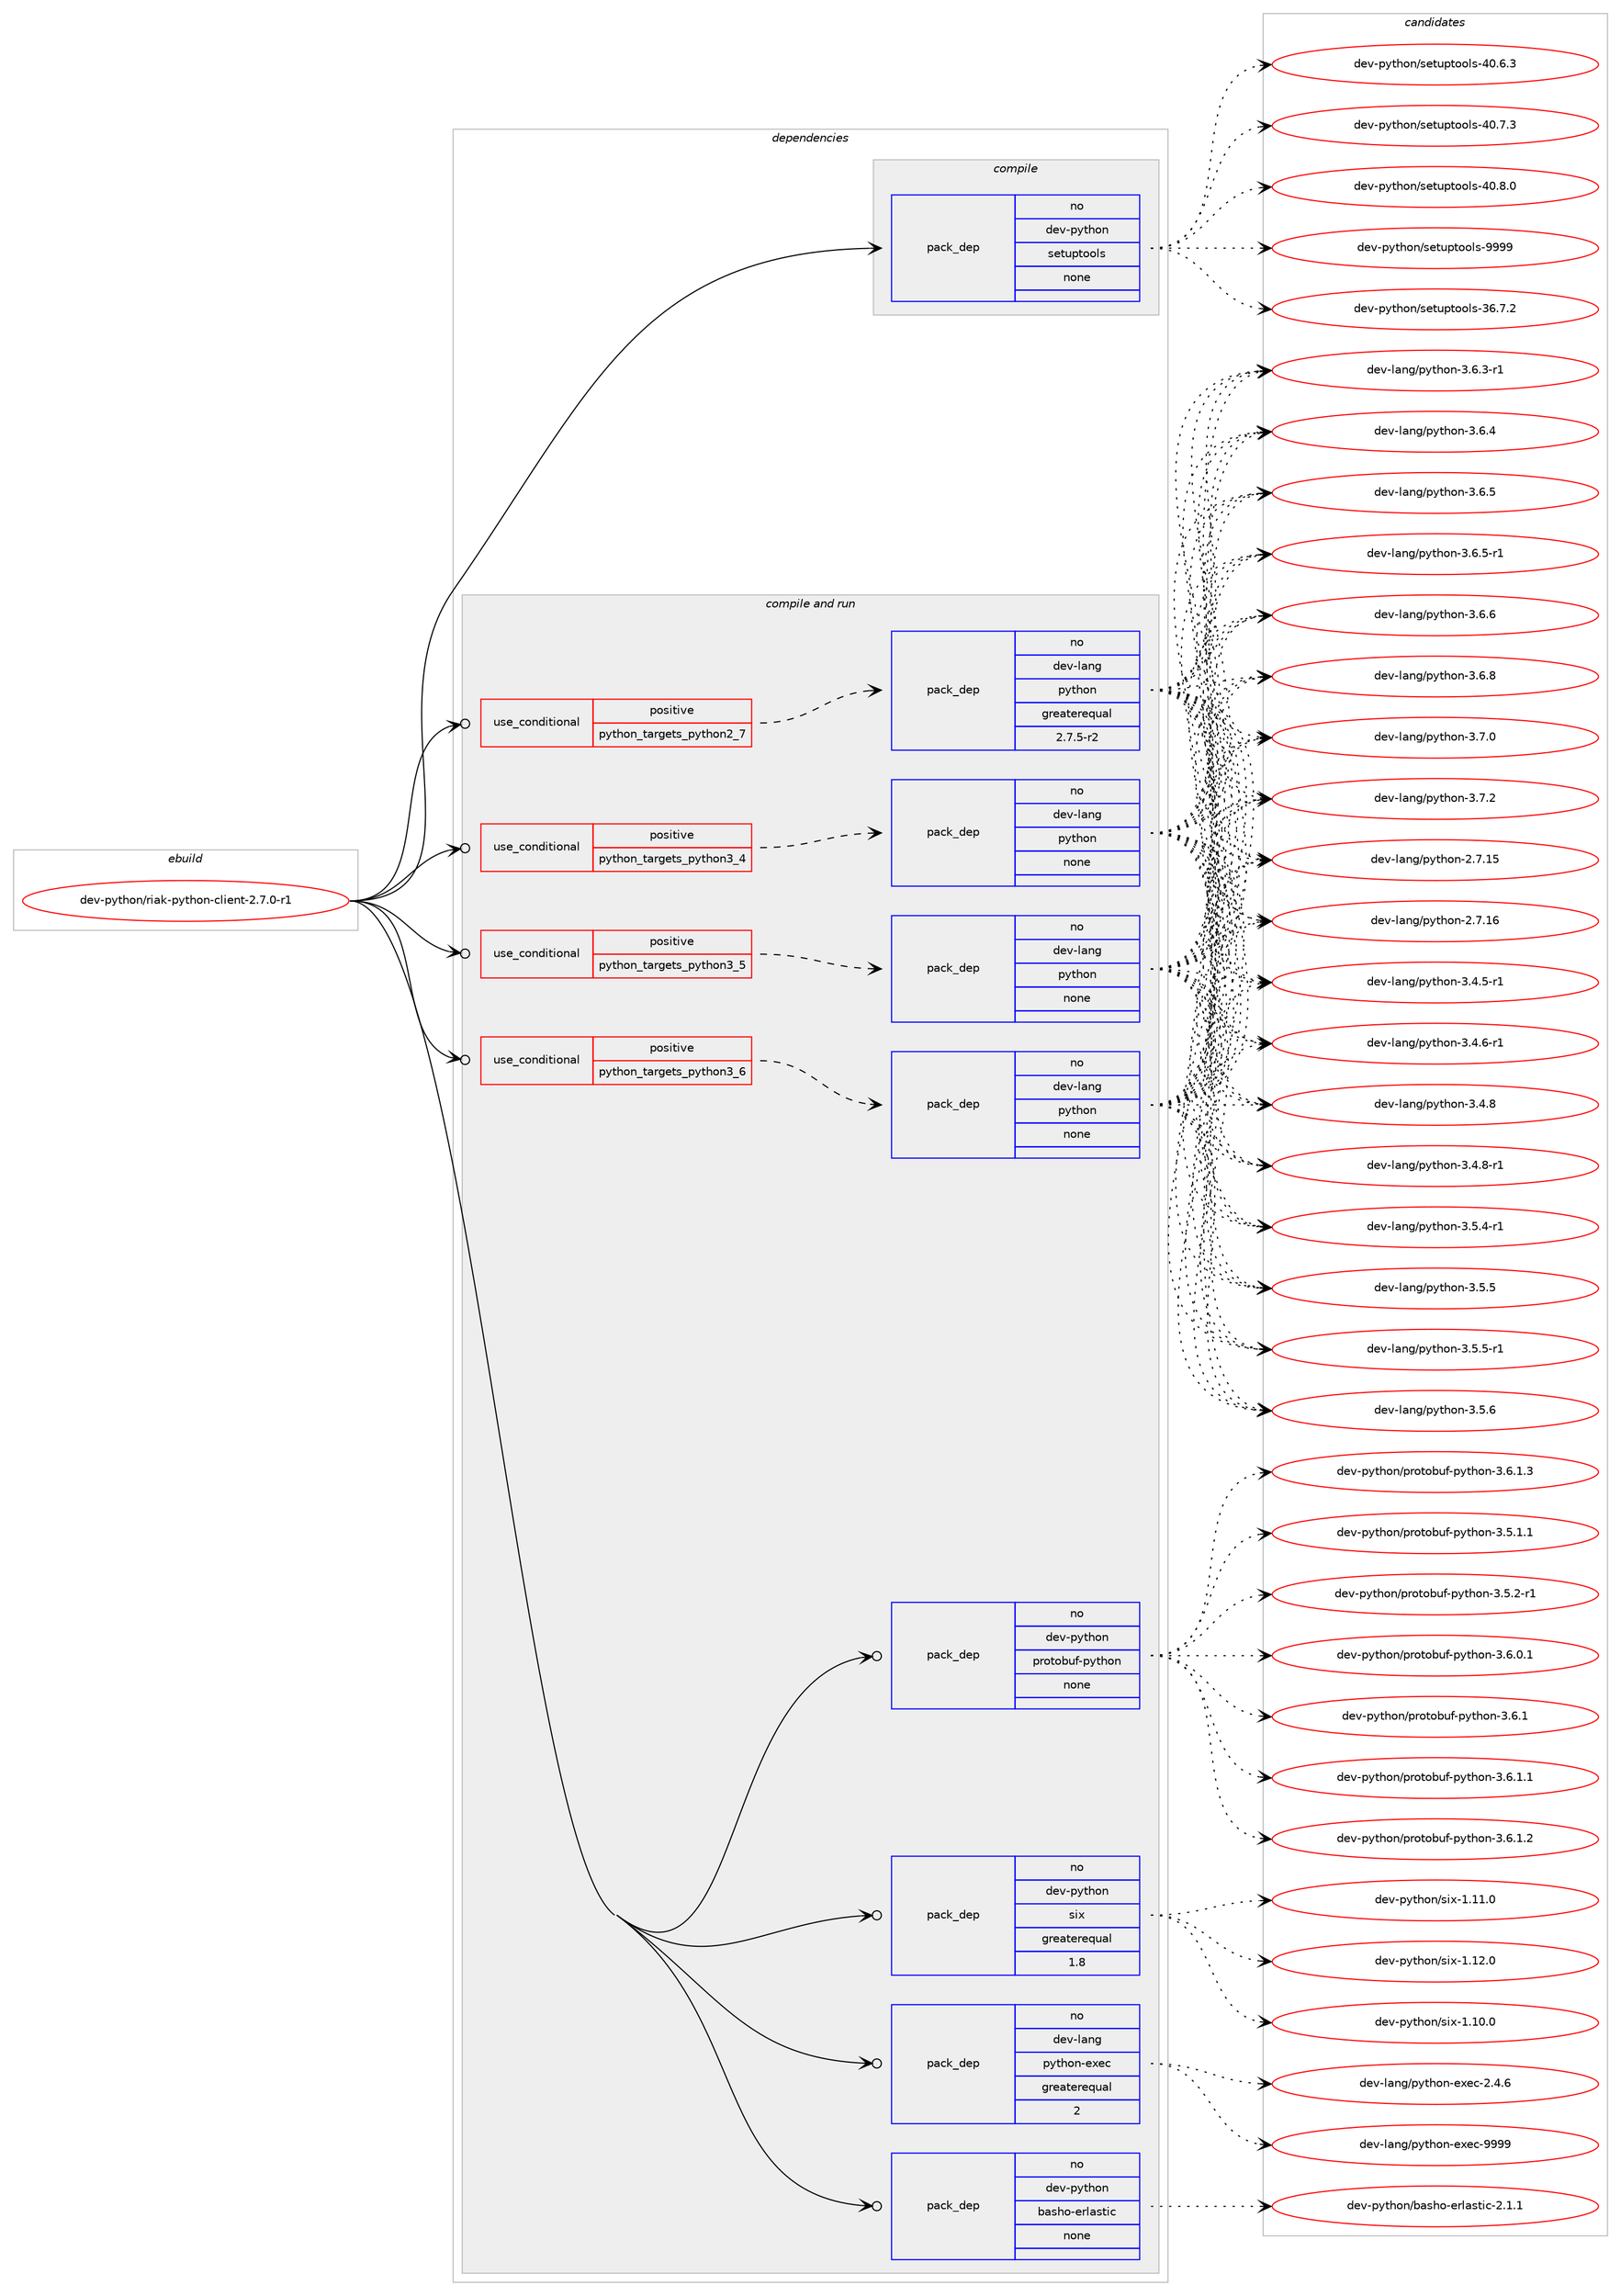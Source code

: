 digraph prolog {

# *************
# Graph options
# *************

newrank=true;
concentrate=true;
compound=true;
graph [rankdir=LR,fontname=Helvetica,fontsize=10,ranksep=1.5];#, ranksep=2.5, nodesep=0.2];
edge  [arrowhead=vee];
node  [fontname=Helvetica,fontsize=10];

# **********
# The ebuild
# **********

subgraph cluster_leftcol {
color=gray;
rank=same;
label=<<i>ebuild</i>>;
id [label="dev-python/riak-python-client-2.7.0-r1", color=red, width=4, href="../dev-python/riak-python-client-2.7.0-r1.svg"];
}

# ****************
# The dependencies
# ****************

subgraph cluster_midcol {
color=gray;
label=<<i>dependencies</i>>;
subgraph cluster_compile {
fillcolor="#eeeeee";
style=filled;
label=<<i>compile</i>>;
subgraph pack1032071 {
dependency1439389 [label=<<TABLE BORDER="0" CELLBORDER="1" CELLSPACING="0" CELLPADDING="4" WIDTH="220"><TR><TD ROWSPAN="6" CELLPADDING="30">pack_dep</TD></TR><TR><TD WIDTH="110">no</TD></TR><TR><TD>dev-python</TD></TR><TR><TD>setuptools</TD></TR><TR><TD>none</TD></TR><TR><TD></TD></TR></TABLE>>, shape=none, color=blue];
}
id:e -> dependency1439389:w [weight=20,style="solid",arrowhead="vee"];
}
subgraph cluster_compileandrun {
fillcolor="#eeeeee";
style=filled;
label=<<i>compile and run</i>>;
subgraph cond383956 {
dependency1439390 [label=<<TABLE BORDER="0" CELLBORDER="1" CELLSPACING="0" CELLPADDING="4"><TR><TD ROWSPAN="3" CELLPADDING="10">use_conditional</TD></TR><TR><TD>positive</TD></TR><TR><TD>python_targets_python2_7</TD></TR></TABLE>>, shape=none, color=red];
subgraph pack1032072 {
dependency1439391 [label=<<TABLE BORDER="0" CELLBORDER="1" CELLSPACING="0" CELLPADDING="4" WIDTH="220"><TR><TD ROWSPAN="6" CELLPADDING="30">pack_dep</TD></TR><TR><TD WIDTH="110">no</TD></TR><TR><TD>dev-lang</TD></TR><TR><TD>python</TD></TR><TR><TD>greaterequal</TD></TR><TR><TD>2.7.5-r2</TD></TR></TABLE>>, shape=none, color=blue];
}
dependency1439390:e -> dependency1439391:w [weight=20,style="dashed",arrowhead="vee"];
}
id:e -> dependency1439390:w [weight=20,style="solid",arrowhead="odotvee"];
subgraph cond383957 {
dependency1439392 [label=<<TABLE BORDER="0" CELLBORDER="1" CELLSPACING="0" CELLPADDING="4"><TR><TD ROWSPAN="3" CELLPADDING="10">use_conditional</TD></TR><TR><TD>positive</TD></TR><TR><TD>python_targets_python3_4</TD></TR></TABLE>>, shape=none, color=red];
subgraph pack1032073 {
dependency1439393 [label=<<TABLE BORDER="0" CELLBORDER="1" CELLSPACING="0" CELLPADDING="4" WIDTH="220"><TR><TD ROWSPAN="6" CELLPADDING="30">pack_dep</TD></TR><TR><TD WIDTH="110">no</TD></TR><TR><TD>dev-lang</TD></TR><TR><TD>python</TD></TR><TR><TD>none</TD></TR><TR><TD></TD></TR></TABLE>>, shape=none, color=blue];
}
dependency1439392:e -> dependency1439393:w [weight=20,style="dashed",arrowhead="vee"];
}
id:e -> dependency1439392:w [weight=20,style="solid",arrowhead="odotvee"];
subgraph cond383958 {
dependency1439394 [label=<<TABLE BORDER="0" CELLBORDER="1" CELLSPACING="0" CELLPADDING="4"><TR><TD ROWSPAN="3" CELLPADDING="10">use_conditional</TD></TR><TR><TD>positive</TD></TR><TR><TD>python_targets_python3_5</TD></TR></TABLE>>, shape=none, color=red];
subgraph pack1032074 {
dependency1439395 [label=<<TABLE BORDER="0" CELLBORDER="1" CELLSPACING="0" CELLPADDING="4" WIDTH="220"><TR><TD ROWSPAN="6" CELLPADDING="30">pack_dep</TD></TR><TR><TD WIDTH="110">no</TD></TR><TR><TD>dev-lang</TD></TR><TR><TD>python</TD></TR><TR><TD>none</TD></TR><TR><TD></TD></TR></TABLE>>, shape=none, color=blue];
}
dependency1439394:e -> dependency1439395:w [weight=20,style="dashed",arrowhead="vee"];
}
id:e -> dependency1439394:w [weight=20,style="solid",arrowhead="odotvee"];
subgraph cond383959 {
dependency1439396 [label=<<TABLE BORDER="0" CELLBORDER="1" CELLSPACING="0" CELLPADDING="4"><TR><TD ROWSPAN="3" CELLPADDING="10">use_conditional</TD></TR><TR><TD>positive</TD></TR><TR><TD>python_targets_python3_6</TD></TR></TABLE>>, shape=none, color=red];
subgraph pack1032075 {
dependency1439397 [label=<<TABLE BORDER="0" CELLBORDER="1" CELLSPACING="0" CELLPADDING="4" WIDTH="220"><TR><TD ROWSPAN="6" CELLPADDING="30">pack_dep</TD></TR><TR><TD WIDTH="110">no</TD></TR><TR><TD>dev-lang</TD></TR><TR><TD>python</TD></TR><TR><TD>none</TD></TR><TR><TD></TD></TR></TABLE>>, shape=none, color=blue];
}
dependency1439396:e -> dependency1439397:w [weight=20,style="dashed",arrowhead="vee"];
}
id:e -> dependency1439396:w [weight=20,style="solid",arrowhead="odotvee"];
subgraph pack1032076 {
dependency1439398 [label=<<TABLE BORDER="0" CELLBORDER="1" CELLSPACING="0" CELLPADDING="4" WIDTH="220"><TR><TD ROWSPAN="6" CELLPADDING="30">pack_dep</TD></TR><TR><TD WIDTH="110">no</TD></TR><TR><TD>dev-lang</TD></TR><TR><TD>python-exec</TD></TR><TR><TD>greaterequal</TD></TR><TR><TD>2</TD></TR></TABLE>>, shape=none, color=blue];
}
id:e -> dependency1439398:w [weight=20,style="solid",arrowhead="odotvee"];
subgraph pack1032077 {
dependency1439399 [label=<<TABLE BORDER="0" CELLBORDER="1" CELLSPACING="0" CELLPADDING="4" WIDTH="220"><TR><TD ROWSPAN="6" CELLPADDING="30">pack_dep</TD></TR><TR><TD WIDTH="110">no</TD></TR><TR><TD>dev-python</TD></TR><TR><TD>basho-erlastic</TD></TR><TR><TD>none</TD></TR><TR><TD></TD></TR></TABLE>>, shape=none, color=blue];
}
id:e -> dependency1439399:w [weight=20,style="solid",arrowhead="odotvee"];
subgraph pack1032078 {
dependency1439400 [label=<<TABLE BORDER="0" CELLBORDER="1" CELLSPACING="0" CELLPADDING="4" WIDTH="220"><TR><TD ROWSPAN="6" CELLPADDING="30">pack_dep</TD></TR><TR><TD WIDTH="110">no</TD></TR><TR><TD>dev-python</TD></TR><TR><TD>protobuf-python</TD></TR><TR><TD>none</TD></TR><TR><TD></TD></TR></TABLE>>, shape=none, color=blue];
}
id:e -> dependency1439400:w [weight=20,style="solid",arrowhead="odotvee"];
subgraph pack1032079 {
dependency1439401 [label=<<TABLE BORDER="0" CELLBORDER="1" CELLSPACING="0" CELLPADDING="4" WIDTH="220"><TR><TD ROWSPAN="6" CELLPADDING="30">pack_dep</TD></TR><TR><TD WIDTH="110">no</TD></TR><TR><TD>dev-python</TD></TR><TR><TD>six</TD></TR><TR><TD>greaterequal</TD></TR><TR><TD>1.8</TD></TR></TABLE>>, shape=none, color=blue];
}
id:e -> dependency1439401:w [weight=20,style="solid",arrowhead="odotvee"];
}
subgraph cluster_run {
fillcolor="#eeeeee";
style=filled;
label=<<i>run</i>>;
}
}

# **************
# The candidates
# **************

subgraph cluster_choices {
rank=same;
color=gray;
label=<<i>candidates</i>>;

subgraph choice1032071 {
color=black;
nodesep=1;
choice100101118451121211161041111104711510111611711211611111110811545515446554650 [label="dev-python/setuptools-36.7.2", color=red, width=4,href="../dev-python/setuptools-36.7.2.svg"];
choice100101118451121211161041111104711510111611711211611111110811545524846544651 [label="dev-python/setuptools-40.6.3", color=red, width=4,href="../dev-python/setuptools-40.6.3.svg"];
choice100101118451121211161041111104711510111611711211611111110811545524846554651 [label="dev-python/setuptools-40.7.3", color=red, width=4,href="../dev-python/setuptools-40.7.3.svg"];
choice100101118451121211161041111104711510111611711211611111110811545524846564648 [label="dev-python/setuptools-40.8.0", color=red, width=4,href="../dev-python/setuptools-40.8.0.svg"];
choice10010111845112121116104111110471151011161171121161111111081154557575757 [label="dev-python/setuptools-9999", color=red, width=4,href="../dev-python/setuptools-9999.svg"];
dependency1439389:e -> choice100101118451121211161041111104711510111611711211611111110811545515446554650:w [style=dotted,weight="100"];
dependency1439389:e -> choice100101118451121211161041111104711510111611711211611111110811545524846544651:w [style=dotted,weight="100"];
dependency1439389:e -> choice100101118451121211161041111104711510111611711211611111110811545524846554651:w [style=dotted,weight="100"];
dependency1439389:e -> choice100101118451121211161041111104711510111611711211611111110811545524846564648:w [style=dotted,weight="100"];
dependency1439389:e -> choice10010111845112121116104111110471151011161171121161111111081154557575757:w [style=dotted,weight="100"];
}
subgraph choice1032072 {
color=black;
nodesep=1;
choice10010111845108971101034711212111610411111045504655464953 [label="dev-lang/python-2.7.15", color=red, width=4,href="../dev-lang/python-2.7.15.svg"];
choice10010111845108971101034711212111610411111045504655464954 [label="dev-lang/python-2.7.16", color=red, width=4,href="../dev-lang/python-2.7.16.svg"];
choice1001011184510897110103471121211161041111104551465246534511449 [label="dev-lang/python-3.4.5-r1", color=red, width=4,href="../dev-lang/python-3.4.5-r1.svg"];
choice1001011184510897110103471121211161041111104551465246544511449 [label="dev-lang/python-3.4.6-r1", color=red, width=4,href="../dev-lang/python-3.4.6-r1.svg"];
choice100101118451089711010347112121116104111110455146524656 [label="dev-lang/python-3.4.8", color=red, width=4,href="../dev-lang/python-3.4.8.svg"];
choice1001011184510897110103471121211161041111104551465246564511449 [label="dev-lang/python-3.4.8-r1", color=red, width=4,href="../dev-lang/python-3.4.8-r1.svg"];
choice1001011184510897110103471121211161041111104551465346524511449 [label="dev-lang/python-3.5.4-r1", color=red, width=4,href="../dev-lang/python-3.5.4-r1.svg"];
choice100101118451089711010347112121116104111110455146534653 [label="dev-lang/python-3.5.5", color=red, width=4,href="../dev-lang/python-3.5.5.svg"];
choice1001011184510897110103471121211161041111104551465346534511449 [label="dev-lang/python-3.5.5-r1", color=red, width=4,href="../dev-lang/python-3.5.5-r1.svg"];
choice100101118451089711010347112121116104111110455146534654 [label="dev-lang/python-3.5.6", color=red, width=4,href="../dev-lang/python-3.5.6.svg"];
choice1001011184510897110103471121211161041111104551465446514511449 [label="dev-lang/python-3.6.3-r1", color=red, width=4,href="../dev-lang/python-3.6.3-r1.svg"];
choice100101118451089711010347112121116104111110455146544652 [label="dev-lang/python-3.6.4", color=red, width=4,href="../dev-lang/python-3.6.4.svg"];
choice100101118451089711010347112121116104111110455146544653 [label="dev-lang/python-3.6.5", color=red, width=4,href="../dev-lang/python-3.6.5.svg"];
choice1001011184510897110103471121211161041111104551465446534511449 [label="dev-lang/python-3.6.5-r1", color=red, width=4,href="../dev-lang/python-3.6.5-r1.svg"];
choice100101118451089711010347112121116104111110455146544654 [label="dev-lang/python-3.6.6", color=red, width=4,href="../dev-lang/python-3.6.6.svg"];
choice100101118451089711010347112121116104111110455146544656 [label="dev-lang/python-3.6.8", color=red, width=4,href="../dev-lang/python-3.6.8.svg"];
choice100101118451089711010347112121116104111110455146554648 [label="dev-lang/python-3.7.0", color=red, width=4,href="../dev-lang/python-3.7.0.svg"];
choice100101118451089711010347112121116104111110455146554650 [label="dev-lang/python-3.7.2", color=red, width=4,href="../dev-lang/python-3.7.2.svg"];
dependency1439391:e -> choice10010111845108971101034711212111610411111045504655464953:w [style=dotted,weight="100"];
dependency1439391:e -> choice10010111845108971101034711212111610411111045504655464954:w [style=dotted,weight="100"];
dependency1439391:e -> choice1001011184510897110103471121211161041111104551465246534511449:w [style=dotted,weight="100"];
dependency1439391:e -> choice1001011184510897110103471121211161041111104551465246544511449:w [style=dotted,weight="100"];
dependency1439391:e -> choice100101118451089711010347112121116104111110455146524656:w [style=dotted,weight="100"];
dependency1439391:e -> choice1001011184510897110103471121211161041111104551465246564511449:w [style=dotted,weight="100"];
dependency1439391:e -> choice1001011184510897110103471121211161041111104551465346524511449:w [style=dotted,weight="100"];
dependency1439391:e -> choice100101118451089711010347112121116104111110455146534653:w [style=dotted,weight="100"];
dependency1439391:e -> choice1001011184510897110103471121211161041111104551465346534511449:w [style=dotted,weight="100"];
dependency1439391:e -> choice100101118451089711010347112121116104111110455146534654:w [style=dotted,weight="100"];
dependency1439391:e -> choice1001011184510897110103471121211161041111104551465446514511449:w [style=dotted,weight="100"];
dependency1439391:e -> choice100101118451089711010347112121116104111110455146544652:w [style=dotted,weight="100"];
dependency1439391:e -> choice100101118451089711010347112121116104111110455146544653:w [style=dotted,weight="100"];
dependency1439391:e -> choice1001011184510897110103471121211161041111104551465446534511449:w [style=dotted,weight="100"];
dependency1439391:e -> choice100101118451089711010347112121116104111110455146544654:w [style=dotted,weight="100"];
dependency1439391:e -> choice100101118451089711010347112121116104111110455146544656:w [style=dotted,weight="100"];
dependency1439391:e -> choice100101118451089711010347112121116104111110455146554648:w [style=dotted,weight="100"];
dependency1439391:e -> choice100101118451089711010347112121116104111110455146554650:w [style=dotted,weight="100"];
}
subgraph choice1032073 {
color=black;
nodesep=1;
choice10010111845108971101034711212111610411111045504655464953 [label="dev-lang/python-2.7.15", color=red, width=4,href="../dev-lang/python-2.7.15.svg"];
choice10010111845108971101034711212111610411111045504655464954 [label="dev-lang/python-2.7.16", color=red, width=4,href="../dev-lang/python-2.7.16.svg"];
choice1001011184510897110103471121211161041111104551465246534511449 [label="dev-lang/python-3.4.5-r1", color=red, width=4,href="../dev-lang/python-3.4.5-r1.svg"];
choice1001011184510897110103471121211161041111104551465246544511449 [label="dev-lang/python-3.4.6-r1", color=red, width=4,href="../dev-lang/python-3.4.6-r1.svg"];
choice100101118451089711010347112121116104111110455146524656 [label="dev-lang/python-3.4.8", color=red, width=4,href="../dev-lang/python-3.4.8.svg"];
choice1001011184510897110103471121211161041111104551465246564511449 [label="dev-lang/python-3.4.8-r1", color=red, width=4,href="../dev-lang/python-3.4.8-r1.svg"];
choice1001011184510897110103471121211161041111104551465346524511449 [label="dev-lang/python-3.5.4-r1", color=red, width=4,href="../dev-lang/python-3.5.4-r1.svg"];
choice100101118451089711010347112121116104111110455146534653 [label="dev-lang/python-3.5.5", color=red, width=4,href="../dev-lang/python-3.5.5.svg"];
choice1001011184510897110103471121211161041111104551465346534511449 [label="dev-lang/python-3.5.5-r1", color=red, width=4,href="../dev-lang/python-3.5.5-r1.svg"];
choice100101118451089711010347112121116104111110455146534654 [label="dev-lang/python-3.5.6", color=red, width=4,href="../dev-lang/python-3.5.6.svg"];
choice1001011184510897110103471121211161041111104551465446514511449 [label="dev-lang/python-3.6.3-r1", color=red, width=4,href="../dev-lang/python-3.6.3-r1.svg"];
choice100101118451089711010347112121116104111110455146544652 [label="dev-lang/python-3.6.4", color=red, width=4,href="../dev-lang/python-3.6.4.svg"];
choice100101118451089711010347112121116104111110455146544653 [label="dev-lang/python-3.6.5", color=red, width=4,href="../dev-lang/python-3.6.5.svg"];
choice1001011184510897110103471121211161041111104551465446534511449 [label="dev-lang/python-3.6.5-r1", color=red, width=4,href="../dev-lang/python-3.6.5-r1.svg"];
choice100101118451089711010347112121116104111110455146544654 [label="dev-lang/python-3.6.6", color=red, width=4,href="../dev-lang/python-3.6.6.svg"];
choice100101118451089711010347112121116104111110455146544656 [label="dev-lang/python-3.6.8", color=red, width=4,href="../dev-lang/python-3.6.8.svg"];
choice100101118451089711010347112121116104111110455146554648 [label="dev-lang/python-3.7.0", color=red, width=4,href="../dev-lang/python-3.7.0.svg"];
choice100101118451089711010347112121116104111110455146554650 [label="dev-lang/python-3.7.2", color=red, width=4,href="../dev-lang/python-3.7.2.svg"];
dependency1439393:e -> choice10010111845108971101034711212111610411111045504655464953:w [style=dotted,weight="100"];
dependency1439393:e -> choice10010111845108971101034711212111610411111045504655464954:w [style=dotted,weight="100"];
dependency1439393:e -> choice1001011184510897110103471121211161041111104551465246534511449:w [style=dotted,weight="100"];
dependency1439393:e -> choice1001011184510897110103471121211161041111104551465246544511449:w [style=dotted,weight="100"];
dependency1439393:e -> choice100101118451089711010347112121116104111110455146524656:w [style=dotted,weight="100"];
dependency1439393:e -> choice1001011184510897110103471121211161041111104551465246564511449:w [style=dotted,weight="100"];
dependency1439393:e -> choice1001011184510897110103471121211161041111104551465346524511449:w [style=dotted,weight="100"];
dependency1439393:e -> choice100101118451089711010347112121116104111110455146534653:w [style=dotted,weight="100"];
dependency1439393:e -> choice1001011184510897110103471121211161041111104551465346534511449:w [style=dotted,weight="100"];
dependency1439393:e -> choice100101118451089711010347112121116104111110455146534654:w [style=dotted,weight="100"];
dependency1439393:e -> choice1001011184510897110103471121211161041111104551465446514511449:w [style=dotted,weight="100"];
dependency1439393:e -> choice100101118451089711010347112121116104111110455146544652:w [style=dotted,weight="100"];
dependency1439393:e -> choice100101118451089711010347112121116104111110455146544653:w [style=dotted,weight="100"];
dependency1439393:e -> choice1001011184510897110103471121211161041111104551465446534511449:w [style=dotted,weight="100"];
dependency1439393:e -> choice100101118451089711010347112121116104111110455146544654:w [style=dotted,weight="100"];
dependency1439393:e -> choice100101118451089711010347112121116104111110455146544656:w [style=dotted,weight="100"];
dependency1439393:e -> choice100101118451089711010347112121116104111110455146554648:w [style=dotted,weight="100"];
dependency1439393:e -> choice100101118451089711010347112121116104111110455146554650:w [style=dotted,weight="100"];
}
subgraph choice1032074 {
color=black;
nodesep=1;
choice10010111845108971101034711212111610411111045504655464953 [label="dev-lang/python-2.7.15", color=red, width=4,href="../dev-lang/python-2.7.15.svg"];
choice10010111845108971101034711212111610411111045504655464954 [label="dev-lang/python-2.7.16", color=red, width=4,href="../dev-lang/python-2.7.16.svg"];
choice1001011184510897110103471121211161041111104551465246534511449 [label="dev-lang/python-3.4.5-r1", color=red, width=4,href="../dev-lang/python-3.4.5-r1.svg"];
choice1001011184510897110103471121211161041111104551465246544511449 [label="dev-lang/python-3.4.6-r1", color=red, width=4,href="../dev-lang/python-3.4.6-r1.svg"];
choice100101118451089711010347112121116104111110455146524656 [label="dev-lang/python-3.4.8", color=red, width=4,href="../dev-lang/python-3.4.8.svg"];
choice1001011184510897110103471121211161041111104551465246564511449 [label="dev-lang/python-3.4.8-r1", color=red, width=4,href="../dev-lang/python-3.4.8-r1.svg"];
choice1001011184510897110103471121211161041111104551465346524511449 [label="dev-lang/python-3.5.4-r1", color=red, width=4,href="../dev-lang/python-3.5.4-r1.svg"];
choice100101118451089711010347112121116104111110455146534653 [label="dev-lang/python-3.5.5", color=red, width=4,href="../dev-lang/python-3.5.5.svg"];
choice1001011184510897110103471121211161041111104551465346534511449 [label="dev-lang/python-3.5.5-r1", color=red, width=4,href="../dev-lang/python-3.5.5-r1.svg"];
choice100101118451089711010347112121116104111110455146534654 [label="dev-lang/python-3.5.6", color=red, width=4,href="../dev-lang/python-3.5.6.svg"];
choice1001011184510897110103471121211161041111104551465446514511449 [label="dev-lang/python-3.6.3-r1", color=red, width=4,href="../dev-lang/python-3.6.3-r1.svg"];
choice100101118451089711010347112121116104111110455146544652 [label="dev-lang/python-3.6.4", color=red, width=4,href="../dev-lang/python-3.6.4.svg"];
choice100101118451089711010347112121116104111110455146544653 [label="dev-lang/python-3.6.5", color=red, width=4,href="../dev-lang/python-3.6.5.svg"];
choice1001011184510897110103471121211161041111104551465446534511449 [label="dev-lang/python-3.6.5-r1", color=red, width=4,href="../dev-lang/python-3.6.5-r1.svg"];
choice100101118451089711010347112121116104111110455146544654 [label="dev-lang/python-3.6.6", color=red, width=4,href="../dev-lang/python-3.6.6.svg"];
choice100101118451089711010347112121116104111110455146544656 [label="dev-lang/python-3.6.8", color=red, width=4,href="../dev-lang/python-3.6.8.svg"];
choice100101118451089711010347112121116104111110455146554648 [label="dev-lang/python-3.7.0", color=red, width=4,href="../dev-lang/python-3.7.0.svg"];
choice100101118451089711010347112121116104111110455146554650 [label="dev-lang/python-3.7.2", color=red, width=4,href="../dev-lang/python-3.7.2.svg"];
dependency1439395:e -> choice10010111845108971101034711212111610411111045504655464953:w [style=dotted,weight="100"];
dependency1439395:e -> choice10010111845108971101034711212111610411111045504655464954:w [style=dotted,weight="100"];
dependency1439395:e -> choice1001011184510897110103471121211161041111104551465246534511449:w [style=dotted,weight="100"];
dependency1439395:e -> choice1001011184510897110103471121211161041111104551465246544511449:w [style=dotted,weight="100"];
dependency1439395:e -> choice100101118451089711010347112121116104111110455146524656:w [style=dotted,weight="100"];
dependency1439395:e -> choice1001011184510897110103471121211161041111104551465246564511449:w [style=dotted,weight="100"];
dependency1439395:e -> choice1001011184510897110103471121211161041111104551465346524511449:w [style=dotted,weight="100"];
dependency1439395:e -> choice100101118451089711010347112121116104111110455146534653:w [style=dotted,weight="100"];
dependency1439395:e -> choice1001011184510897110103471121211161041111104551465346534511449:w [style=dotted,weight="100"];
dependency1439395:e -> choice100101118451089711010347112121116104111110455146534654:w [style=dotted,weight="100"];
dependency1439395:e -> choice1001011184510897110103471121211161041111104551465446514511449:w [style=dotted,weight="100"];
dependency1439395:e -> choice100101118451089711010347112121116104111110455146544652:w [style=dotted,weight="100"];
dependency1439395:e -> choice100101118451089711010347112121116104111110455146544653:w [style=dotted,weight="100"];
dependency1439395:e -> choice1001011184510897110103471121211161041111104551465446534511449:w [style=dotted,weight="100"];
dependency1439395:e -> choice100101118451089711010347112121116104111110455146544654:w [style=dotted,weight="100"];
dependency1439395:e -> choice100101118451089711010347112121116104111110455146544656:w [style=dotted,weight="100"];
dependency1439395:e -> choice100101118451089711010347112121116104111110455146554648:w [style=dotted,weight="100"];
dependency1439395:e -> choice100101118451089711010347112121116104111110455146554650:w [style=dotted,weight="100"];
}
subgraph choice1032075 {
color=black;
nodesep=1;
choice10010111845108971101034711212111610411111045504655464953 [label="dev-lang/python-2.7.15", color=red, width=4,href="../dev-lang/python-2.7.15.svg"];
choice10010111845108971101034711212111610411111045504655464954 [label="dev-lang/python-2.7.16", color=red, width=4,href="../dev-lang/python-2.7.16.svg"];
choice1001011184510897110103471121211161041111104551465246534511449 [label="dev-lang/python-3.4.5-r1", color=red, width=4,href="../dev-lang/python-3.4.5-r1.svg"];
choice1001011184510897110103471121211161041111104551465246544511449 [label="dev-lang/python-3.4.6-r1", color=red, width=4,href="../dev-lang/python-3.4.6-r1.svg"];
choice100101118451089711010347112121116104111110455146524656 [label="dev-lang/python-3.4.8", color=red, width=4,href="../dev-lang/python-3.4.8.svg"];
choice1001011184510897110103471121211161041111104551465246564511449 [label="dev-lang/python-3.4.8-r1", color=red, width=4,href="../dev-lang/python-3.4.8-r1.svg"];
choice1001011184510897110103471121211161041111104551465346524511449 [label="dev-lang/python-3.5.4-r1", color=red, width=4,href="../dev-lang/python-3.5.4-r1.svg"];
choice100101118451089711010347112121116104111110455146534653 [label="dev-lang/python-3.5.5", color=red, width=4,href="../dev-lang/python-3.5.5.svg"];
choice1001011184510897110103471121211161041111104551465346534511449 [label="dev-lang/python-3.5.5-r1", color=red, width=4,href="../dev-lang/python-3.5.5-r1.svg"];
choice100101118451089711010347112121116104111110455146534654 [label="dev-lang/python-3.5.6", color=red, width=4,href="../dev-lang/python-3.5.6.svg"];
choice1001011184510897110103471121211161041111104551465446514511449 [label="dev-lang/python-3.6.3-r1", color=red, width=4,href="../dev-lang/python-3.6.3-r1.svg"];
choice100101118451089711010347112121116104111110455146544652 [label="dev-lang/python-3.6.4", color=red, width=4,href="../dev-lang/python-3.6.4.svg"];
choice100101118451089711010347112121116104111110455146544653 [label="dev-lang/python-3.6.5", color=red, width=4,href="../dev-lang/python-3.6.5.svg"];
choice1001011184510897110103471121211161041111104551465446534511449 [label="dev-lang/python-3.6.5-r1", color=red, width=4,href="../dev-lang/python-3.6.5-r1.svg"];
choice100101118451089711010347112121116104111110455146544654 [label="dev-lang/python-3.6.6", color=red, width=4,href="../dev-lang/python-3.6.6.svg"];
choice100101118451089711010347112121116104111110455146544656 [label="dev-lang/python-3.6.8", color=red, width=4,href="../dev-lang/python-3.6.8.svg"];
choice100101118451089711010347112121116104111110455146554648 [label="dev-lang/python-3.7.0", color=red, width=4,href="../dev-lang/python-3.7.0.svg"];
choice100101118451089711010347112121116104111110455146554650 [label="dev-lang/python-3.7.2", color=red, width=4,href="../dev-lang/python-3.7.2.svg"];
dependency1439397:e -> choice10010111845108971101034711212111610411111045504655464953:w [style=dotted,weight="100"];
dependency1439397:e -> choice10010111845108971101034711212111610411111045504655464954:w [style=dotted,weight="100"];
dependency1439397:e -> choice1001011184510897110103471121211161041111104551465246534511449:w [style=dotted,weight="100"];
dependency1439397:e -> choice1001011184510897110103471121211161041111104551465246544511449:w [style=dotted,weight="100"];
dependency1439397:e -> choice100101118451089711010347112121116104111110455146524656:w [style=dotted,weight="100"];
dependency1439397:e -> choice1001011184510897110103471121211161041111104551465246564511449:w [style=dotted,weight="100"];
dependency1439397:e -> choice1001011184510897110103471121211161041111104551465346524511449:w [style=dotted,weight="100"];
dependency1439397:e -> choice100101118451089711010347112121116104111110455146534653:w [style=dotted,weight="100"];
dependency1439397:e -> choice1001011184510897110103471121211161041111104551465346534511449:w [style=dotted,weight="100"];
dependency1439397:e -> choice100101118451089711010347112121116104111110455146534654:w [style=dotted,weight="100"];
dependency1439397:e -> choice1001011184510897110103471121211161041111104551465446514511449:w [style=dotted,weight="100"];
dependency1439397:e -> choice100101118451089711010347112121116104111110455146544652:w [style=dotted,weight="100"];
dependency1439397:e -> choice100101118451089711010347112121116104111110455146544653:w [style=dotted,weight="100"];
dependency1439397:e -> choice1001011184510897110103471121211161041111104551465446534511449:w [style=dotted,weight="100"];
dependency1439397:e -> choice100101118451089711010347112121116104111110455146544654:w [style=dotted,weight="100"];
dependency1439397:e -> choice100101118451089711010347112121116104111110455146544656:w [style=dotted,weight="100"];
dependency1439397:e -> choice100101118451089711010347112121116104111110455146554648:w [style=dotted,weight="100"];
dependency1439397:e -> choice100101118451089711010347112121116104111110455146554650:w [style=dotted,weight="100"];
}
subgraph choice1032076 {
color=black;
nodesep=1;
choice1001011184510897110103471121211161041111104510112010199455046524654 [label="dev-lang/python-exec-2.4.6", color=red, width=4,href="../dev-lang/python-exec-2.4.6.svg"];
choice10010111845108971101034711212111610411111045101120101994557575757 [label="dev-lang/python-exec-9999", color=red, width=4,href="../dev-lang/python-exec-9999.svg"];
dependency1439398:e -> choice1001011184510897110103471121211161041111104510112010199455046524654:w [style=dotted,weight="100"];
dependency1439398:e -> choice10010111845108971101034711212111610411111045101120101994557575757:w [style=dotted,weight="100"];
}
subgraph choice1032077 {
color=black;
nodesep=1;
choice10010111845112121116104111110479897115104111451011141089711511610599455046494649 [label="dev-python/basho-erlastic-2.1.1", color=red, width=4,href="../dev-python/basho-erlastic-2.1.1.svg"];
dependency1439399:e -> choice10010111845112121116104111110479897115104111451011141089711511610599455046494649:w [style=dotted,weight="100"];
}
subgraph choice1032078 {
color=black;
nodesep=1;
choice100101118451121211161041111104711211411111611198117102451121211161041111104551465346494649 [label="dev-python/protobuf-python-3.5.1.1", color=red, width=4,href="../dev-python/protobuf-python-3.5.1.1.svg"];
choice100101118451121211161041111104711211411111611198117102451121211161041111104551465346504511449 [label="dev-python/protobuf-python-3.5.2-r1", color=red, width=4,href="../dev-python/protobuf-python-3.5.2-r1.svg"];
choice100101118451121211161041111104711211411111611198117102451121211161041111104551465446484649 [label="dev-python/protobuf-python-3.6.0.1", color=red, width=4,href="../dev-python/protobuf-python-3.6.0.1.svg"];
choice10010111845112121116104111110471121141111161119811710245112121116104111110455146544649 [label="dev-python/protobuf-python-3.6.1", color=red, width=4,href="../dev-python/protobuf-python-3.6.1.svg"];
choice100101118451121211161041111104711211411111611198117102451121211161041111104551465446494649 [label="dev-python/protobuf-python-3.6.1.1", color=red, width=4,href="../dev-python/protobuf-python-3.6.1.1.svg"];
choice100101118451121211161041111104711211411111611198117102451121211161041111104551465446494650 [label="dev-python/protobuf-python-3.6.1.2", color=red, width=4,href="../dev-python/protobuf-python-3.6.1.2.svg"];
choice100101118451121211161041111104711211411111611198117102451121211161041111104551465446494651 [label="dev-python/protobuf-python-3.6.1.3", color=red, width=4,href="../dev-python/protobuf-python-3.6.1.3.svg"];
dependency1439400:e -> choice100101118451121211161041111104711211411111611198117102451121211161041111104551465346494649:w [style=dotted,weight="100"];
dependency1439400:e -> choice100101118451121211161041111104711211411111611198117102451121211161041111104551465346504511449:w [style=dotted,weight="100"];
dependency1439400:e -> choice100101118451121211161041111104711211411111611198117102451121211161041111104551465446484649:w [style=dotted,weight="100"];
dependency1439400:e -> choice10010111845112121116104111110471121141111161119811710245112121116104111110455146544649:w [style=dotted,weight="100"];
dependency1439400:e -> choice100101118451121211161041111104711211411111611198117102451121211161041111104551465446494649:w [style=dotted,weight="100"];
dependency1439400:e -> choice100101118451121211161041111104711211411111611198117102451121211161041111104551465446494650:w [style=dotted,weight="100"];
dependency1439400:e -> choice100101118451121211161041111104711211411111611198117102451121211161041111104551465446494651:w [style=dotted,weight="100"];
}
subgraph choice1032079 {
color=black;
nodesep=1;
choice100101118451121211161041111104711510512045494649484648 [label="dev-python/six-1.10.0", color=red, width=4,href="../dev-python/six-1.10.0.svg"];
choice100101118451121211161041111104711510512045494649494648 [label="dev-python/six-1.11.0", color=red, width=4,href="../dev-python/six-1.11.0.svg"];
choice100101118451121211161041111104711510512045494649504648 [label="dev-python/six-1.12.0", color=red, width=4,href="../dev-python/six-1.12.0.svg"];
dependency1439401:e -> choice100101118451121211161041111104711510512045494649484648:w [style=dotted,weight="100"];
dependency1439401:e -> choice100101118451121211161041111104711510512045494649494648:w [style=dotted,weight="100"];
dependency1439401:e -> choice100101118451121211161041111104711510512045494649504648:w [style=dotted,weight="100"];
}
}

}
